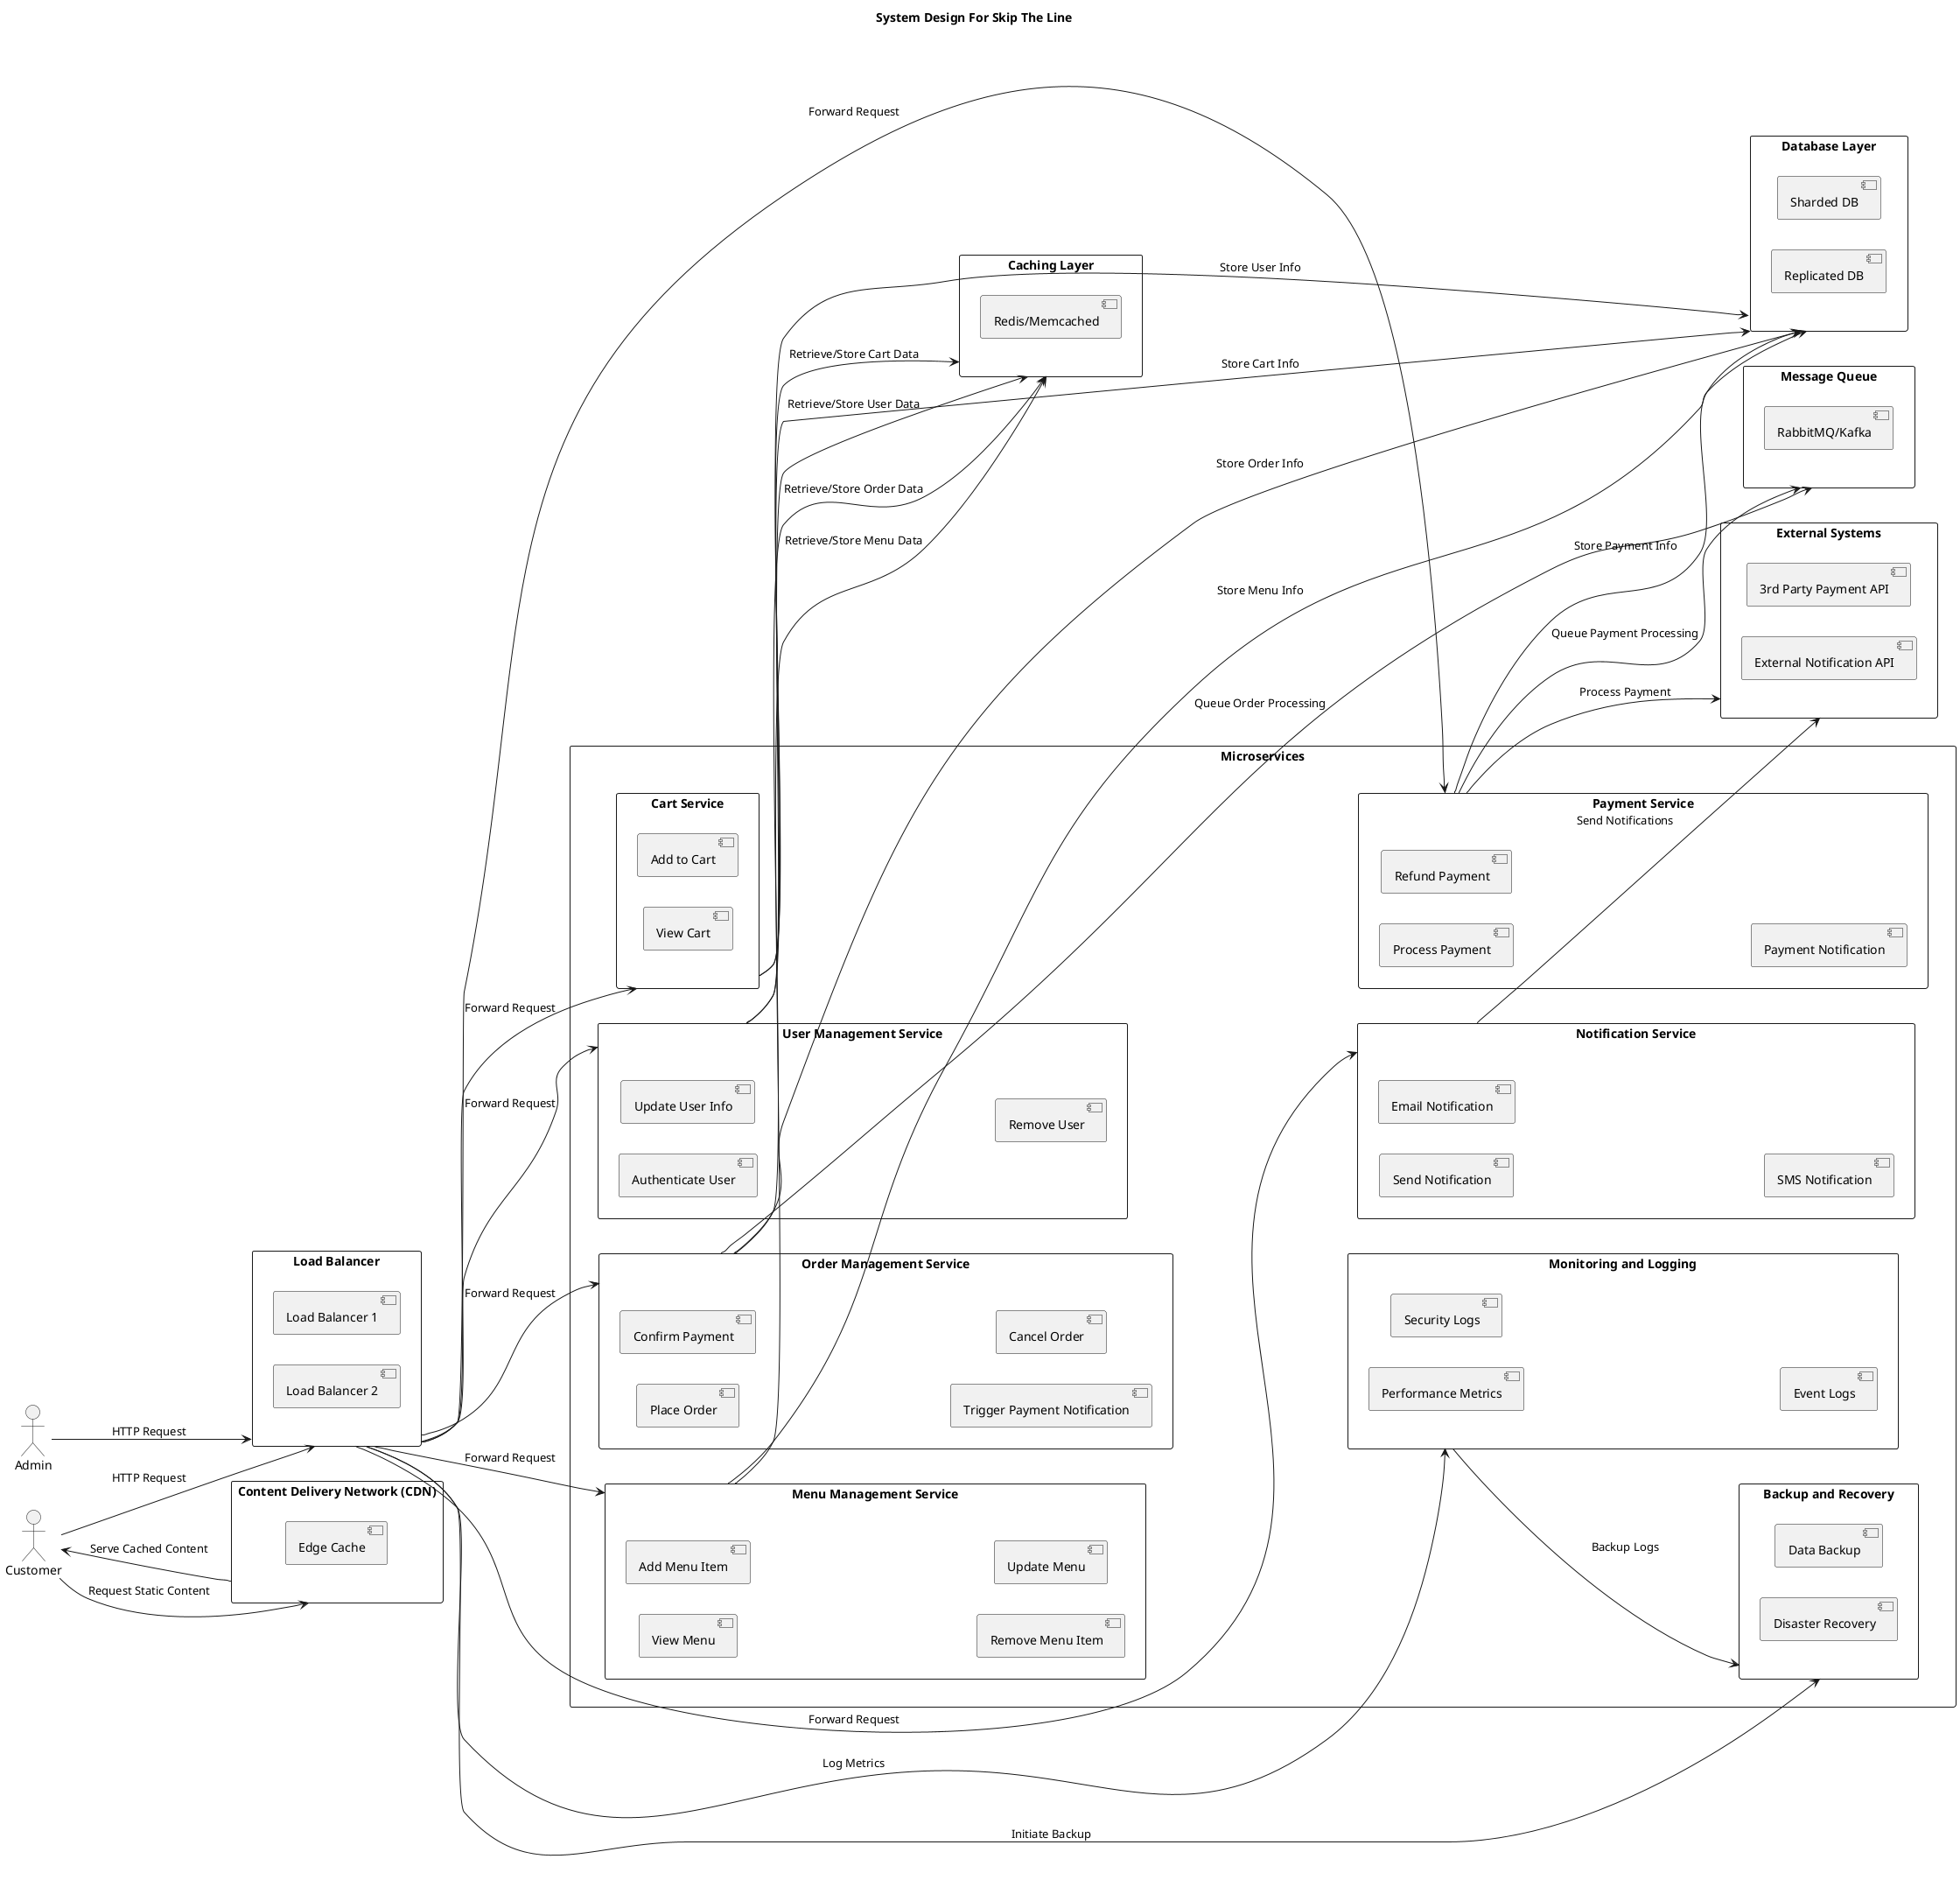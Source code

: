 @startuml s
TITLE System Design For Skip The Line
skinparam shadowing false
skinparam packageStyle rect
left to right direction

actor "Customer" as customer
actor "Admin" as admin

rectangle "Load Balancer" as LB {
  [Load Balancer 1]
  [Load Balancer 2]
}

rectangle "Microservices" {
  package "User Management Service" {
    [Authenticate User]
    [Update User Info]
    [Remove User]
  }

  package "Order Management Service" {
    [Place Order]
    [Confirm Payment]
    [Trigger Payment Notification]
    [Cancel Order]
  }

  package "Menu Management Service" {
    [View Menu]
    [Add Menu Item]
    [Remove Menu Item]
    [Update Menu]
  }

  package "Payment Service" {
    [Process Payment]
    [Refund Payment]
    [Payment Notification]
  }

  package "Cart Service" {
    [Add to Cart]
    [View Cart]
  }

  package "Notification Service" {
    [Send Notification]
    [Email Notification]
    [SMS Notification]
  }

  package "Monitoring and Logging" {
    [Performance Metrics]
    [Security Logs]
    [Event Logs]
  }

  package "Backup and Recovery" {
    [Data Backup]
    [Disaster Recovery]
  }
}

rectangle "Caching Layer" as Cache {
  [Redis/Memcached]
}

rectangle "Message Queue" as MQ {
  [RabbitMQ/Kafka]
}

rectangle "Database Layer" {
  [Sharded DB]
  [Replicated DB]
}

rectangle "Content Delivery Network (CDN)" as CDN {
  [Edge Cache]
}

rectangle "External Systems" {
  [3rd Party Payment API]
  [External Notification API]
}

customer --> LB : HTTP Request
admin --> LB : HTTP Request

LB --> "User Management Service" : Forward Request
LB --> "Order Management Service" : Forward Request
LB --> "Menu Management Service" : Forward Request
LB --> "Payment Service" : Forward Request
LB --> "Cart Service" : Forward Request
LB --> "Notification Service" : Forward Request
LB --> "Monitoring and Logging" : Log Metrics
LB --> "Backup and Recovery" : Initiate Backup

"User Management Service" --> Cache : Retrieve/Store User Data
"Order Management Service" --> Cache : Retrieve/Store Order Data
"Menu Management Service" --> Cache : Retrieve/Store Menu Data
"Cart Service" --> Cache : Retrieve/Store Cart Data

"Order Management Service" --> MQ : Queue Order Processing
"Payment Service" --> MQ : Queue Payment Processing

"Payment Service" --> "Database Layer" : Store Payment Info
"Order Management Service" --> "Database Layer" : Store Order Info
"User Management Service" --> "Database Layer" : Store User Info
"Menu Management Service" --> "Database Layer" : Store Menu Info
"Cart Service" --> "Database Layer" : Store Cart Info

"Monitoring and Logging" --> "Backup and Recovery" : Backup Logs

"Notification Service" --> "External Systems" : Send Notifications
"Payment Service" --> "External Systems" : Process Payment

customer --> CDN : Request Static Content
CDN --> customer : Serve Cached Content
@enduml
